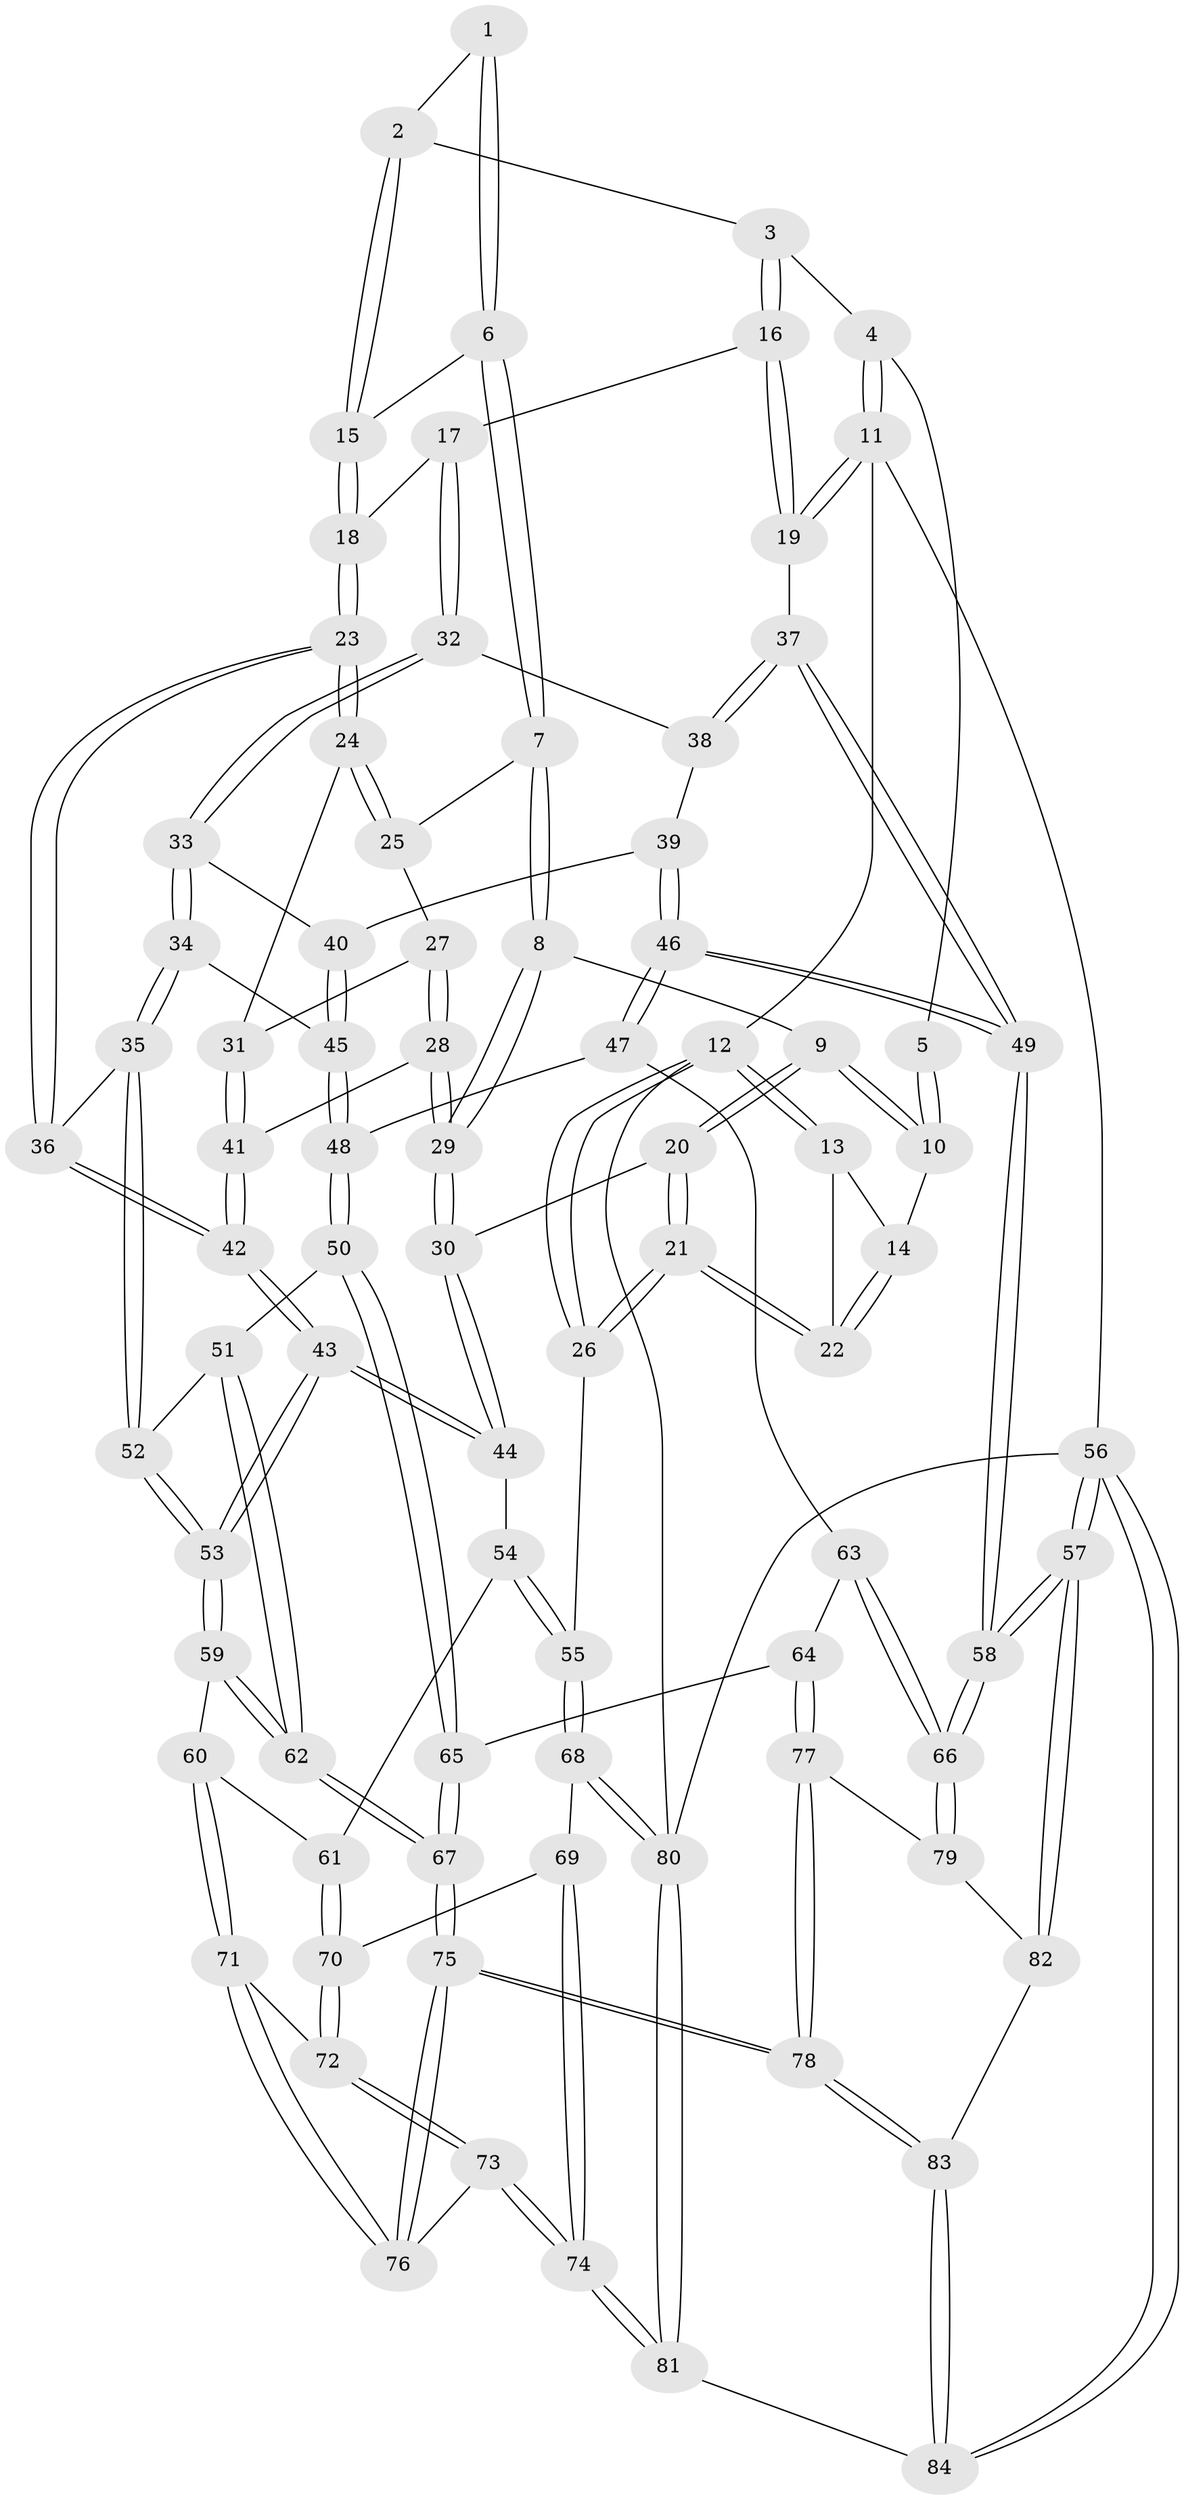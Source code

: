 // coarse degree distribution, {3: 0.5555555555555556, 4: 0.37037037037037035, 5: 0.037037037037037035, 2: 0.037037037037037035}
// Generated by graph-tools (version 1.1) at 2025/54/03/04/25 22:54:40]
// undirected, 84 vertices, 207 edges
graph export_dot {
  node [color=gray90,style=filled];
  1 [pos="+0.7672663298190386+0"];
  2 [pos="+0.8532606254129376+0.12529293937303712"];
  3 [pos="+0.9066207112102709+0.1456539370338982"];
  4 [pos="+1+0"];
  5 [pos="+0.7596387317115987+0"];
  6 [pos="+0.705347418360929+0.17082465040002015"];
  7 [pos="+0.40895987496542396+0.06662531542880457"];
  8 [pos="+0.40091824744481375+0.06086740527401158"];
  9 [pos="+0.3473959236144299+0"];
  10 [pos="+0.33202028513601595+0"];
  11 [pos="+1+0"];
  12 [pos="+0+0"];
  13 [pos="+0+0"];
  14 [pos="+0.15465737751857125+0"];
  15 [pos="+0.7303540276369411+0.18942941790162843"];
  16 [pos="+0.9383969884880295+0.17183323624957442"];
  17 [pos="+0.8587475895576481+0.31936371686439946"];
  18 [pos="+0.7352587022831886+0.29193619425538414"];
  19 [pos="+1+0.23062115011480297"];
  20 [pos="+0.031343934155862854+0.393531165454746"];
  21 [pos="+0.025016228873083222+0.39637487263180593"];
  22 [pos="+0.04112591824495909+0.24987380900893916"];
  23 [pos="+0.6756548467165465+0.36331453977260275"];
  24 [pos="+0.6362311522140844+0.3491090681505435"];
  25 [pos="+0.51152272954503+0.21268977121202212"];
  26 [pos="+0+0.4731798981985231"];
  27 [pos="+0.5174847057174868+0.36673951436482616"];
  28 [pos="+0.41281741869866745+0.363336935802385"];
  29 [pos="+0.33669025343790066+0.3400213671656732"];
  30 [pos="+0.326576037531374+0.3563596546245276"];
  31 [pos="+0.5449702093880742+0.3811838834895172"];
  32 [pos="+0.8629281033894952+0.32563659119011756"];
  33 [pos="+0.8542719979878083+0.40508285675549005"];
  34 [pos="+0.7905536329854056+0.4687299551081391"];
  35 [pos="+0.7264469754775356+0.4787174708831282"];
  36 [pos="+0.689319249089851+0.4448801845595629"];
  37 [pos="+1+0.23424488307703048"];
  38 [pos="+0.9456314673207449+0.35133939251528234"];
  39 [pos="+0.9420655873850559+0.4505196068396706"];
  40 [pos="+0.9291383422571243+0.4520458535744628"];
  41 [pos="+0.5181569139056161+0.44221707226199974"];
  42 [pos="+0.527766894292732+0.5370424599896411"];
  43 [pos="+0.4977719194060572+0.5780942361157531"];
  44 [pos="+0.3495292145882633+0.4888311934101671"];
  45 [pos="+0.869206882430255+0.5118231052956171"];
  46 [pos="+1+0.5603634020899645"];
  47 [pos="+1+0.578321005487775"];
  48 [pos="+0.8885579051632825+0.5654800338388952"];
  49 [pos="+1+0.5705219565140719"];
  50 [pos="+0.8031219911233392+0.6544207083948957"];
  51 [pos="+0.7475139323736416+0.6027755083092228"];
  52 [pos="+0.7371825792459729+0.5876010072734699"];
  53 [pos="+0.5108208999746586+0.6418158222577063"];
  54 [pos="+0.28856183657240475+0.5498275240066911"];
  55 [pos="+0+0.5371834191577811"];
  56 [pos="+1+1"];
  57 [pos="+1+1"];
  58 [pos="+1+0.8632450169821572"];
  59 [pos="+0.509795778751709+0.6509494278400204"];
  60 [pos="+0.3333052792036943+0.6886808791287709"];
  61 [pos="+0.28460086513814187+0.6790424878055465"];
  62 [pos="+0.5538201564797106+0.7915838599220867"];
  63 [pos="+0.8922993907334835+0.680530973132634"];
  64 [pos="+0.8236332305825552+0.6940731184201275"];
  65 [pos="+0.8095246779403651+0.6786419549866888"];
  66 [pos="+1+0.8567666279001641"];
  67 [pos="+0.5603371062618167+0.8275771393702257"];
  68 [pos="+0+0.5846941131260284"];
  69 [pos="+0.17634597499300433+0.702402084023786"];
  70 [pos="+0.26248483737839434+0.6966015727556317"];
  71 [pos="+0.3780531778064082+0.803594473621794"];
  72 [pos="+0.28113523154950226+0.7881393426949752"];
  73 [pos="+0.2572657026986982+0.8391463635907213"];
  74 [pos="+0.18773261750975132+0.9101757018393555"];
  75 [pos="+0.5514223873564955+0.918082353210274"];
  76 [pos="+0.47420721284480033+0.8751152032561509"];
  77 [pos="+0.8408471133657134+0.7509798933461115"];
  78 [pos="+0.5633854196002511+0.9742557809270457"];
  79 [pos="+0.8873269376620452+0.8068162158388843"];
  80 [pos="+0+1"];
  81 [pos="+0+1"];
  82 [pos="+0.8144790414260322+0.9355126060978156"];
  83 [pos="+0.5712792660606401+1"];
  84 [pos="+0.5643138574820076+1"];
  1 -- 2;
  1 -- 6;
  1 -- 6;
  2 -- 3;
  2 -- 15;
  2 -- 15;
  3 -- 4;
  3 -- 16;
  3 -- 16;
  4 -- 5;
  4 -- 11;
  4 -- 11;
  5 -- 10;
  5 -- 10;
  6 -- 7;
  6 -- 7;
  6 -- 15;
  7 -- 8;
  7 -- 8;
  7 -- 25;
  8 -- 9;
  8 -- 29;
  8 -- 29;
  9 -- 10;
  9 -- 10;
  9 -- 20;
  9 -- 20;
  10 -- 14;
  11 -- 12;
  11 -- 19;
  11 -- 19;
  11 -- 56;
  12 -- 13;
  12 -- 13;
  12 -- 26;
  12 -- 26;
  12 -- 80;
  13 -- 14;
  13 -- 22;
  14 -- 22;
  14 -- 22;
  15 -- 18;
  15 -- 18;
  16 -- 17;
  16 -- 19;
  16 -- 19;
  17 -- 18;
  17 -- 32;
  17 -- 32;
  18 -- 23;
  18 -- 23;
  19 -- 37;
  20 -- 21;
  20 -- 21;
  20 -- 30;
  21 -- 22;
  21 -- 22;
  21 -- 26;
  21 -- 26;
  23 -- 24;
  23 -- 24;
  23 -- 36;
  23 -- 36;
  24 -- 25;
  24 -- 25;
  24 -- 31;
  25 -- 27;
  26 -- 55;
  27 -- 28;
  27 -- 28;
  27 -- 31;
  28 -- 29;
  28 -- 29;
  28 -- 41;
  29 -- 30;
  29 -- 30;
  30 -- 44;
  30 -- 44;
  31 -- 41;
  31 -- 41;
  32 -- 33;
  32 -- 33;
  32 -- 38;
  33 -- 34;
  33 -- 34;
  33 -- 40;
  34 -- 35;
  34 -- 35;
  34 -- 45;
  35 -- 36;
  35 -- 52;
  35 -- 52;
  36 -- 42;
  36 -- 42;
  37 -- 38;
  37 -- 38;
  37 -- 49;
  37 -- 49;
  38 -- 39;
  39 -- 40;
  39 -- 46;
  39 -- 46;
  40 -- 45;
  40 -- 45;
  41 -- 42;
  41 -- 42;
  42 -- 43;
  42 -- 43;
  43 -- 44;
  43 -- 44;
  43 -- 53;
  43 -- 53;
  44 -- 54;
  45 -- 48;
  45 -- 48;
  46 -- 47;
  46 -- 47;
  46 -- 49;
  46 -- 49;
  47 -- 48;
  47 -- 63;
  48 -- 50;
  48 -- 50;
  49 -- 58;
  49 -- 58;
  50 -- 51;
  50 -- 65;
  50 -- 65;
  51 -- 52;
  51 -- 62;
  51 -- 62;
  52 -- 53;
  52 -- 53;
  53 -- 59;
  53 -- 59;
  54 -- 55;
  54 -- 55;
  54 -- 61;
  55 -- 68;
  55 -- 68;
  56 -- 57;
  56 -- 57;
  56 -- 84;
  56 -- 84;
  56 -- 80;
  57 -- 58;
  57 -- 58;
  57 -- 82;
  57 -- 82;
  58 -- 66;
  58 -- 66;
  59 -- 60;
  59 -- 62;
  59 -- 62;
  60 -- 61;
  60 -- 71;
  60 -- 71;
  61 -- 70;
  61 -- 70;
  62 -- 67;
  62 -- 67;
  63 -- 64;
  63 -- 66;
  63 -- 66;
  64 -- 65;
  64 -- 77;
  64 -- 77;
  65 -- 67;
  65 -- 67;
  66 -- 79;
  66 -- 79;
  67 -- 75;
  67 -- 75;
  68 -- 69;
  68 -- 80;
  68 -- 80;
  69 -- 70;
  69 -- 74;
  69 -- 74;
  70 -- 72;
  70 -- 72;
  71 -- 72;
  71 -- 76;
  71 -- 76;
  72 -- 73;
  72 -- 73;
  73 -- 74;
  73 -- 74;
  73 -- 76;
  74 -- 81;
  74 -- 81;
  75 -- 76;
  75 -- 76;
  75 -- 78;
  75 -- 78;
  77 -- 78;
  77 -- 78;
  77 -- 79;
  78 -- 83;
  78 -- 83;
  79 -- 82;
  80 -- 81;
  80 -- 81;
  81 -- 84;
  82 -- 83;
  83 -- 84;
  83 -- 84;
}
